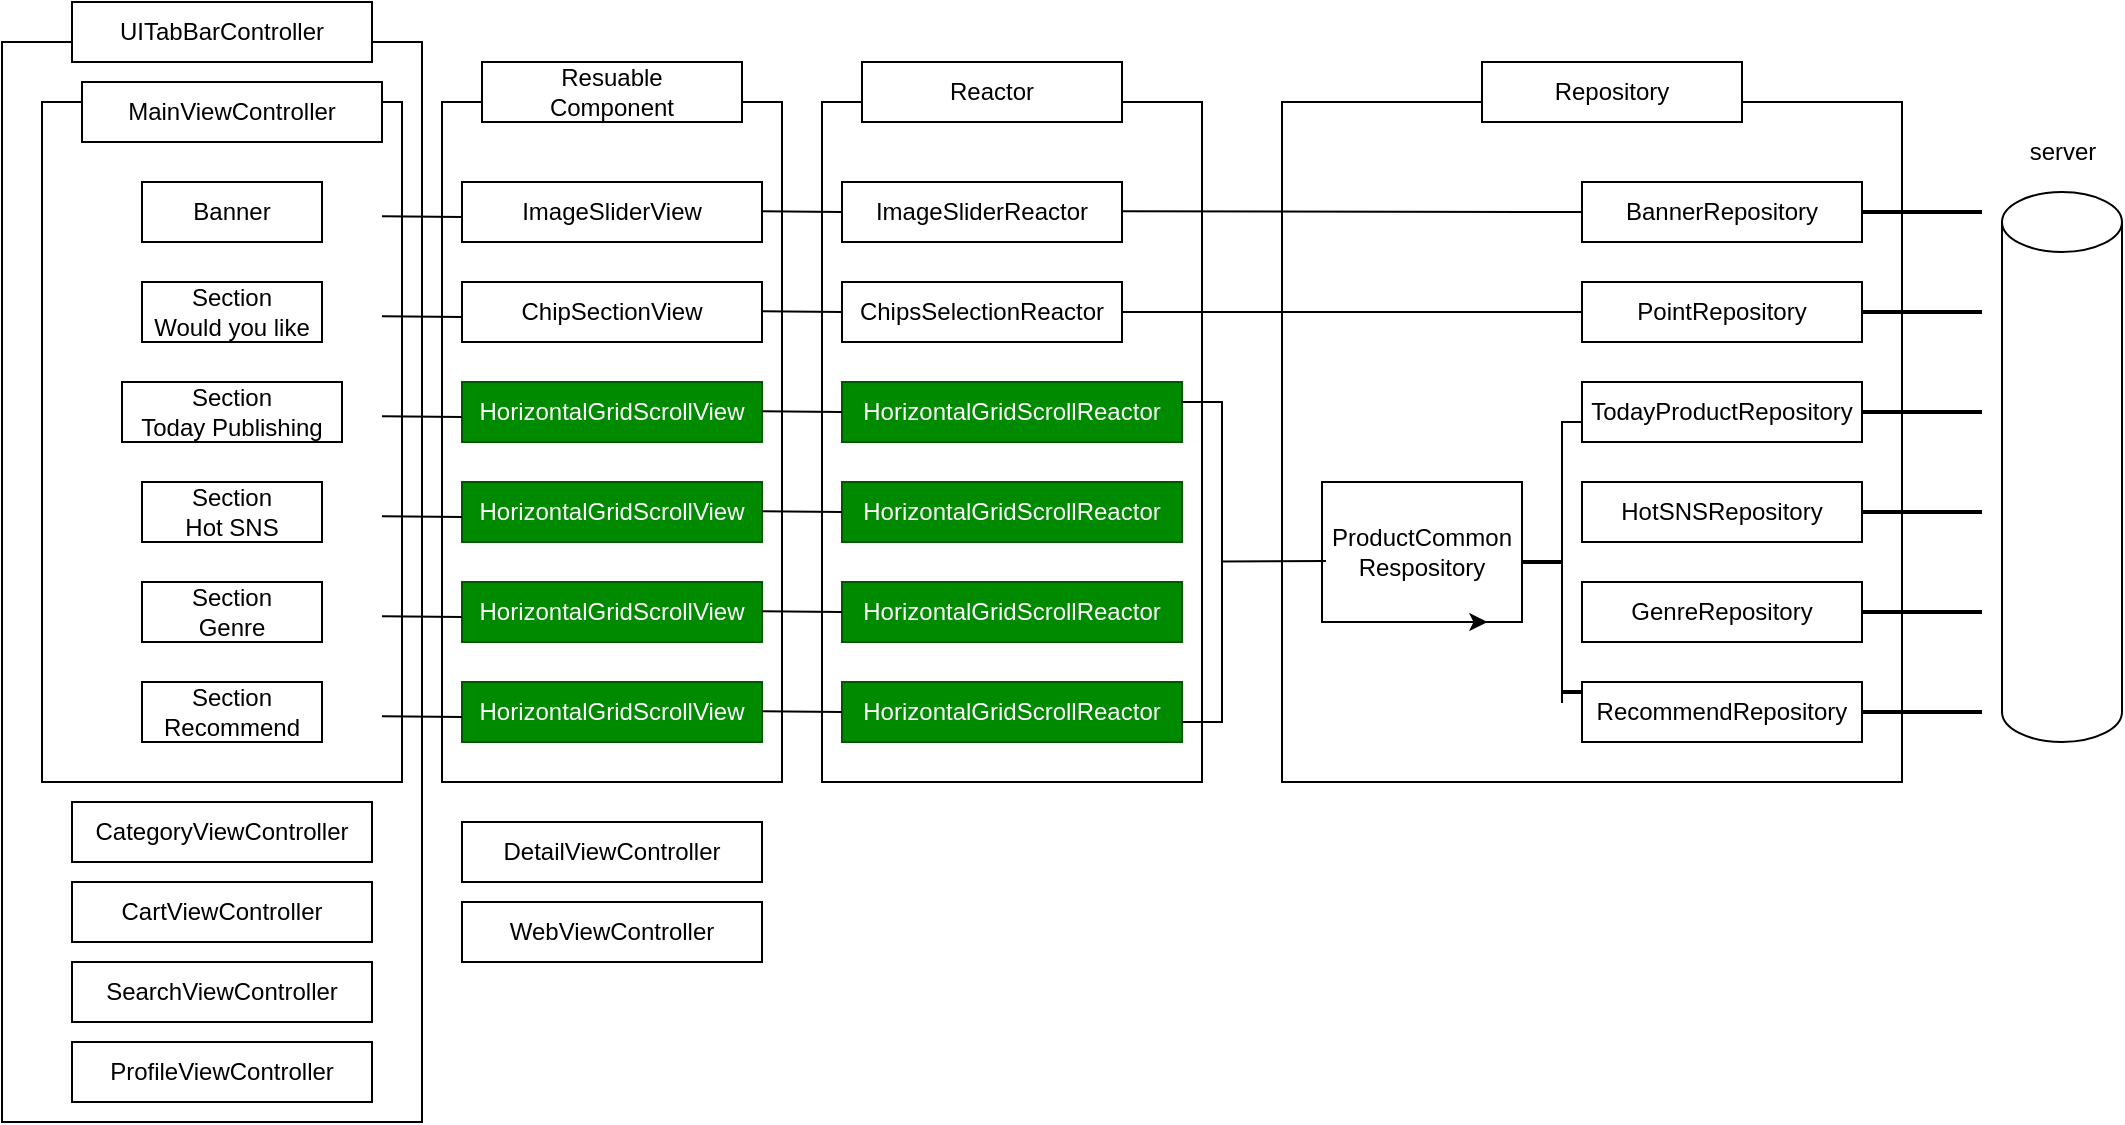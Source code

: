 <mxfile version="24.7.17">
  <diagram name="Page-1" id="H3pMinGVCzr7B0PxS-Pm">
    <mxGraphModel dx="640" dy="563" grid="1" gridSize="10" guides="1" tooltips="1" connect="1" arrows="1" fold="1" page="1" pageScale="1" pageWidth="850" pageHeight="1100" math="0" shadow="0">
      <root>
        <mxCell id="0" />
        <mxCell id="1" parent="0" />
        <mxCell id="9e2CFXTMy3aD5x_XGBw3-73" value="" style="rounded=0;whiteSpace=wrap;html=1;" vertex="1" parent="1">
          <mxGeometry y="30" width="210" height="540" as="geometry" />
        </mxCell>
        <mxCell id="9e2CFXTMy3aD5x_XGBw3-37" value="" style="rounded=0;whiteSpace=wrap;html=1;" vertex="1" parent="1">
          <mxGeometry x="640" y="60" width="310" height="340" as="geometry" />
        </mxCell>
        <mxCell id="9e2CFXTMy3aD5x_XGBw3-35" value="" style="rounded=0;whiteSpace=wrap;html=1;" vertex="1" parent="1">
          <mxGeometry x="410" y="60" width="190" height="340" as="geometry" />
        </mxCell>
        <mxCell id="9e2CFXTMy3aD5x_XGBw3-34" value="" style="rounded=0;whiteSpace=wrap;html=1;" vertex="1" parent="1">
          <mxGeometry x="220" y="60" width="170" height="340" as="geometry" />
        </mxCell>
        <mxCell id="9e2CFXTMy3aD5x_XGBw3-33" value="" style="rounded=0;whiteSpace=wrap;html=1;" vertex="1" parent="1">
          <mxGeometry x="20" y="60" width="180" height="340" as="geometry" />
        </mxCell>
        <mxCell id="9e2CFXTMy3aD5x_XGBw3-1" value="MainViewController" style="whiteSpace=wrap;html=1;" vertex="1" parent="1">
          <mxGeometry x="40" y="50" width="150" height="30" as="geometry" />
        </mxCell>
        <mxCell id="9e2CFXTMy3aD5x_XGBw3-2" value="ImageSliderView" style="whiteSpace=wrap;html=1;" vertex="1" parent="1">
          <mxGeometry x="230" y="100" width="150" height="30" as="geometry" />
        </mxCell>
        <mxCell id="9e2CFXTMy3aD5x_XGBw3-3" value="ChipSectionView" style="whiteSpace=wrap;html=1;" vertex="1" parent="1">
          <mxGeometry x="230" y="150" width="150" height="30" as="geometry" />
        </mxCell>
        <mxCell id="9e2CFXTMy3aD5x_XGBw3-4" value="HorizontalGridScrollView" style="whiteSpace=wrap;html=1;fillColor=#008a00;fontColor=#ffffff;strokeColor=#005700;" vertex="1" parent="1">
          <mxGeometry x="230" y="200" width="150" height="30" as="geometry" />
        </mxCell>
        <mxCell id="9e2CFXTMy3aD5x_XGBw3-5" value="ImageSliderReactor" style="whiteSpace=wrap;html=1;" vertex="1" parent="1">
          <mxGeometry x="420" y="100" width="140" height="30" as="geometry" />
        </mxCell>
        <mxCell id="9e2CFXTMy3aD5x_XGBw3-6" value="ChipsSelectionReactor" style="whiteSpace=wrap;html=1;" vertex="1" parent="1">
          <mxGeometry x="420" y="150" width="140" height="30" as="geometry" />
        </mxCell>
        <mxCell id="9e2CFXTMy3aD5x_XGBw3-7" value="HorizontalGridScrollReactor" style="whiteSpace=wrap;html=1;fillColor=#008a00;fontColor=#ffffff;strokeColor=#005700;" vertex="1" parent="1">
          <mxGeometry x="420" y="200" width="170" height="30" as="geometry" />
        </mxCell>
        <mxCell id="9e2CFXTMy3aD5x_XGBw3-8" value="BannerRepository" style="whiteSpace=wrap;html=1;" vertex="1" parent="1">
          <mxGeometry x="790" y="100" width="140" height="30" as="geometry" />
        </mxCell>
        <mxCell id="9e2CFXTMy3aD5x_XGBw3-9" value="PointRepository" style="whiteSpace=wrap;html=1;" vertex="1" parent="1">
          <mxGeometry x="790" y="150" width="140" height="30" as="geometry" />
        </mxCell>
        <mxCell id="9e2CFXTMy3aD5x_XGBw3-10" value="TodayProductRepository" style="whiteSpace=wrap;html=1;" vertex="1" parent="1">
          <mxGeometry x="790" y="200" width="140" height="30" as="geometry" />
        </mxCell>
        <mxCell id="9e2CFXTMy3aD5x_XGBw3-11" value="Banner" style="whiteSpace=wrap;html=1;" vertex="1" parent="1">
          <mxGeometry x="70" y="100" width="90" height="30" as="geometry" />
        </mxCell>
        <mxCell id="9e2CFXTMy3aD5x_XGBw3-13" value="&lt;div&gt;Section&lt;/div&gt;Would you like" style="whiteSpace=wrap;html=1;" vertex="1" parent="1">
          <mxGeometry x="70" y="150" width="90" height="30" as="geometry" />
        </mxCell>
        <mxCell id="9e2CFXTMy3aD5x_XGBw3-14" value="Section&lt;div&gt;Today Publishing&lt;/div&gt;" style="whiteSpace=wrap;html=1;" vertex="1" parent="1">
          <mxGeometry x="60" y="200" width="110" height="30" as="geometry" />
        </mxCell>
        <mxCell id="9e2CFXTMy3aD5x_XGBw3-15" value="Section&lt;div&gt;Hot SNS&lt;/div&gt;" style="whiteSpace=wrap;html=1;" vertex="1" parent="1">
          <mxGeometry x="70" y="250" width="90" height="30" as="geometry" />
        </mxCell>
        <mxCell id="9e2CFXTMy3aD5x_XGBw3-17" value="Section&lt;div&gt;Genre&lt;/div&gt;" style="whiteSpace=wrap;html=1;" vertex="1" parent="1">
          <mxGeometry x="70" y="300" width="90" height="30" as="geometry" />
        </mxCell>
        <mxCell id="9e2CFXTMy3aD5x_XGBw3-18" value="Section&lt;div&gt;Recommend&lt;br&gt;&lt;/div&gt;" style="whiteSpace=wrap;html=1;" vertex="1" parent="1">
          <mxGeometry x="70" y="350" width="90" height="30" as="geometry" />
        </mxCell>
        <mxCell id="9e2CFXTMy3aD5x_XGBw3-20" value="HorizontalGridScrollView" style="whiteSpace=wrap;html=1;fillColor=#008a00;fontColor=#ffffff;strokeColor=#005700;" vertex="1" parent="1">
          <mxGeometry x="230" y="250" width="150" height="30" as="geometry" />
        </mxCell>
        <mxCell id="9e2CFXTMy3aD5x_XGBw3-21" value="HorizontalGridScrollReactor" style="whiteSpace=wrap;html=1;fillColor=#008a00;fontColor=#ffffff;strokeColor=#005700;" vertex="1" parent="1">
          <mxGeometry x="420" y="250" width="170" height="30" as="geometry" />
        </mxCell>
        <mxCell id="9e2CFXTMy3aD5x_XGBw3-22" value="HotSNSRepository" style="whiteSpace=wrap;html=1;" vertex="1" parent="1">
          <mxGeometry x="790" y="250" width="140" height="30" as="geometry" />
        </mxCell>
        <mxCell id="9e2CFXTMy3aD5x_XGBw3-23" value="HorizontalGridScrollView" style="whiteSpace=wrap;html=1;fillColor=#008a00;fontColor=#ffffff;strokeColor=#005700;" vertex="1" parent="1">
          <mxGeometry x="230" y="300" width="150" height="30" as="geometry" />
        </mxCell>
        <mxCell id="9e2CFXTMy3aD5x_XGBw3-24" value="HorizontalGridScrollReactor" style="whiteSpace=wrap;html=1;fillColor=#008a00;fontColor=#ffffff;strokeColor=#005700;" vertex="1" parent="1">
          <mxGeometry x="420" y="300" width="170" height="30" as="geometry" />
        </mxCell>
        <mxCell id="9e2CFXTMy3aD5x_XGBw3-25" value="GenreRepository" style="whiteSpace=wrap;html=1;" vertex="1" parent="1">
          <mxGeometry x="790" y="300" width="140" height="30" as="geometry" />
        </mxCell>
        <mxCell id="9e2CFXTMy3aD5x_XGBw3-26" value="HorizontalGridScrollView" style="whiteSpace=wrap;html=1;fillColor=#008a00;fontColor=#ffffff;strokeColor=#005700;" vertex="1" parent="1">
          <mxGeometry x="230" y="350" width="150" height="30" as="geometry" />
        </mxCell>
        <mxCell id="9e2CFXTMy3aD5x_XGBw3-27" value="HorizontalGridScrollReactor" style="whiteSpace=wrap;html=1;fillColor=#008a00;fontColor=#ffffff;strokeColor=#005700;" vertex="1" parent="1">
          <mxGeometry x="420" y="350" width="170" height="30" as="geometry" />
        </mxCell>
        <mxCell id="9e2CFXTMy3aD5x_XGBw3-28" value="RecommendRepository" style="whiteSpace=wrap;html=1;" vertex="1" parent="1">
          <mxGeometry x="790" y="350" width="140" height="30" as="geometry" />
        </mxCell>
        <mxCell id="9e2CFXTMy3aD5x_XGBw3-32" value="ProductCommon&lt;div&gt;Respository&lt;/div&gt;" style="whiteSpace=wrap;html=1;" vertex="1" parent="1">
          <mxGeometry x="660" y="250" width="100" height="70" as="geometry" />
        </mxCell>
        <mxCell id="9e2CFXTMy3aD5x_XGBw3-36" style="edgeStyle=orthogonalEdgeStyle;rounded=0;orthogonalLoop=1;jettySize=auto;html=1;exitX=0.75;exitY=1;exitDx=0;exitDy=0;entryX=0.827;entryY=0.986;entryDx=0;entryDy=0;entryPerimeter=0;" edge="1" parent="1" source="9e2CFXTMy3aD5x_XGBw3-32" target="9e2CFXTMy3aD5x_XGBw3-32">
          <mxGeometry relative="1" as="geometry" />
        </mxCell>
        <mxCell id="9e2CFXTMy3aD5x_XGBw3-39" value="" style="shape=cylinder3;whiteSpace=wrap;html=1;boundedLbl=1;backgroundOutline=1;size=15;" vertex="1" parent="1">
          <mxGeometry x="1000" y="105" width="60" height="275" as="geometry" />
        </mxCell>
        <mxCell id="9e2CFXTMy3aD5x_XGBw3-40" value="server" style="text;html=1;align=center;verticalAlign=middle;resizable=0;points=[];autosize=1;strokeColor=none;fillColor=none;" vertex="1" parent="1">
          <mxGeometry x="1000" y="70" width="60" height="30" as="geometry" />
        </mxCell>
        <mxCell id="9e2CFXTMy3aD5x_XGBw3-41" value="" style="shape=partialRectangle;whiteSpace=wrap;html=1;bottom=0;right=0;fillColor=none;" vertex="1" parent="1">
          <mxGeometry x="780" y="220" width="10" height="140" as="geometry" />
        </mxCell>
        <mxCell id="9e2CFXTMy3aD5x_XGBw3-45" value="" style="line;strokeWidth=2;html=1;" vertex="1" parent="1">
          <mxGeometry x="780" y="350" width="10" height="10" as="geometry" />
        </mxCell>
        <mxCell id="9e2CFXTMy3aD5x_XGBw3-46" value="" style="line;strokeWidth=2;html=1;" vertex="1" parent="1">
          <mxGeometry x="760" y="285" width="20" height="10" as="geometry" />
        </mxCell>
        <mxCell id="9e2CFXTMy3aD5x_XGBw3-47" value="" style="shape=partialRectangle;whiteSpace=wrap;html=1;bottom=0;right=0;fillColor=none;rotation=90;" vertex="1" parent="1">
          <mxGeometry x="520" y="280" width="160" height="20" as="geometry" />
        </mxCell>
        <mxCell id="9e2CFXTMy3aD5x_XGBw3-48" value="" style="endArrow=none;html=1;rounded=0;" edge="1" parent="1">
          <mxGeometry width="50" height="50" relative="1" as="geometry">
            <mxPoint x="590" y="370" as="sourcePoint" />
            <mxPoint x="610" y="370" as="targetPoint" />
          </mxGeometry>
        </mxCell>
        <mxCell id="9e2CFXTMy3aD5x_XGBw3-49" value="" style="endArrow=none;html=1;rounded=0;entryX=0.02;entryY=0.564;entryDx=0;entryDy=0;entryPerimeter=0;" edge="1" parent="1" target="9e2CFXTMy3aD5x_XGBw3-32">
          <mxGeometry width="50" height="50" relative="1" as="geometry">
            <mxPoint x="610" y="289.75" as="sourcePoint" />
            <mxPoint x="640" y="289.75" as="targetPoint" />
          </mxGeometry>
        </mxCell>
        <mxCell id="9e2CFXTMy3aD5x_XGBw3-50" value="" style="endArrow=none;html=1;rounded=0;entryX=0;entryY=0.5;entryDx=0;entryDy=0;exitX=1;exitY=0.5;exitDx=0;exitDy=0;" edge="1" parent="1" source="9e2CFXTMy3aD5x_XGBw3-6" target="9e2CFXTMy3aD5x_XGBw3-9">
          <mxGeometry width="50" height="50" relative="1" as="geometry">
            <mxPoint x="574" y="165.12" as="sourcePoint" />
            <mxPoint x="626" y="164.37" as="targetPoint" />
          </mxGeometry>
        </mxCell>
        <mxCell id="9e2CFXTMy3aD5x_XGBw3-51" value="" style="endArrow=none;html=1;rounded=0;entryX=0;entryY=0.5;entryDx=0;entryDy=0;exitX=1;exitY=0.5;exitDx=0;exitDy=0;" edge="1" parent="1" target="9e2CFXTMy3aD5x_XGBw3-8">
          <mxGeometry width="50" height="50" relative="1" as="geometry">
            <mxPoint x="560" y="114.63" as="sourcePoint" />
            <mxPoint x="680" y="114.63" as="targetPoint" />
          </mxGeometry>
        </mxCell>
        <mxCell id="9e2CFXTMy3aD5x_XGBw3-52" value="" style="endArrow=none;html=1;rounded=0;exitX=1;exitY=0.5;exitDx=0;exitDy=0;" edge="1" parent="1">
          <mxGeometry width="50" height="50" relative="1" as="geometry">
            <mxPoint x="380" y="114.63" as="sourcePoint" />
            <mxPoint x="420" y="115" as="targetPoint" />
          </mxGeometry>
        </mxCell>
        <mxCell id="9e2CFXTMy3aD5x_XGBw3-53" value="" style="endArrow=none;html=1;rounded=0;exitX=1;exitY=0.5;exitDx=0;exitDy=0;" edge="1" parent="1">
          <mxGeometry width="50" height="50" relative="1" as="geometry">
            <mxPoint x="380" y="164.63" as="sourcePoint" />
            <mxPoint x="420" y="165" as="targetPoint" />
          </mxGeometry>
        </mxCell>
        <mxCell id="9e2CFXTMy3aD5x_XGBw3-54" value="" style="endArrow=none;html=1;rounded=0;exitX=1;exitY=0.5;exitDx=0;exitDy=0;" edge="1" parent="1">
          <mxGeometry width="50" height="50" relative="1" as="geometry">
            <mxPoint x="380" y="214.63" as="sourcePoint" />
            <mxPoint x="420" y="215" as="targetPoint" />
          </mxGeometry>
        </mxCell>
        <mxCell id="9e2CFXTMy3aD5x_XGBw3-55" value="" style="endArrow=none;html=1;rounded=0;exitX=1;exitY=0.5;exitDx=0;exitDy=0;" edge="1" parent="1">
          <mxGeometry width="50" height="50" relative="1" as="geometry">
            <mxPoint x="380" y="264.63" as="sourcePoint" />
            <mxPoint x="420" y="265" as="targetPoint" />
          </mxGeometry>
        </mxCell>
        <mxCell id="9e2CFXTMy3aD5x_XGBw3-56" value="" style="endArrow=none;html=1;rounded=0;exitX=1;exitY=0.5;exitDx=0;exitDy=0;" edge="1" parent="1">
          <mxGeometry width="50" height="50" relative="1" as="geometry">
            <mxPoint x="380" y="314.63" as="sourcePoint" />
            <mxPoint x="420" y="315" as="targetPoint" />
          </mxGeometry>
        </mxCell>
        <mxCell id="9e2CFXTMy3aD5x_XGBw3-57" value="" style="endArrow=none;html=1;rounded=0;exitX=1;exitY=0.5;exitDx=0;exitDy=0;" edge="1" parent="1">
          <mxGeometry width="50" height="50" relative="1" as="geometry">
            <mxPoint x="380" y="364.63" as="sourcePoint" />
            <mxPoint x="420" y="365" as="targetPoint" />
          </mxGeometry>
        </mxCell>
        <mxCell id="9e2CFXTMy3aD5x_XGBw3-58" value="" style="endArrow=none;html=1;rounded=0;exitX=1;exitY=0.5;exitDx=0;exitDy=0;" edge="1" parent="1">
          <mxGeometry width="50" height="50" relative="1" as="geometry">
            <mxPoint x="190" y="117.13" as="sourcePoint" />
            <mxPoint x="230" y="117.5" as="targetPoint" />
          </mxGeometry>
        </mxCell>
        <mxCell id="9e2CFXTMy3aD5x_XGBw3-59" value="" style="endArrow=none;html=1;rounded=0;exitX=1;exitY=0.5;exitDx=0;exitDy=0;" edge="1" parent="1">
          <mxGeometry width="50" height="50" relative="1" as="geometry">
            <mxPoint x="190" y="167.13" as="sourcePoint" />
            <mxPoint x="230" y="167.5" as="targetPoint" />
          </mxGeometry>
        </mxCell>
        <mxCell id="9e2CFXTMy3aD5x_XGBw3-60" value="" style="endArrow=none;html=1;rounded=0;exitX=1;exitY=0.5;exitDx=0;exitDy=0;" edge="1" parent="1">
          <mxGeometry width="50" height="50" relative="1" as="geometry">
            <mxPoint x="190" y="217.13" as="sourcePoint" />
            <mxPoint x="230" y="217.5" as="targetPoint" />
          </mxGeometry>
        </mxCell>
        <mxCell id="9e2CFXTMy3aD5x_XGBw3-61" value="" style="endArrow=none;html=1;rounded=0;exitX=1;exitY=0.5;exitDx=0;exitDy=0;" edge="1" parent="1">
          <mxGeometry width="50" height="50" relative="1" as="geometry">
            <mxPoint x="190" y="267.13" as="sourcePoint" />
            <mxPoint x="230" y="267.5" as="targetPoint" />
          </mxGeometry>
        </mxCell>
        <mxCell id="9e2CFXTMy3aD5x_XGBw3-62" value="" style="endArrow=none;html=1;rounded=0;exitX=1;exitY=0.5;exitDx=0;exitDy=0;" edge="1" parent="1">
          <mxGeometry width="50" height="50" relative="1" as="geometry">
            <mxPoint x="190" y="317.13" as="sourcePoint" />
            <mxPoint x="230" y="317.5" as="targetPoint" />
          </mxGeometry>
        </mxCell>
        <mxCell id="9e2CFXTMy3aD5x_XGBw3-63" value="" style="endArrow=none;html=1;rounded=0;exitX=1;exitY=0.5;exitDx=0;exitDy=0;" edge="1" parent="1">
          <mxGeometry width="50" height="50" relative="1" as="geometry">
            <mxPoint x="190" y="367.13" as="sourcePoint" />
            <mxPoint x="230" y="367.5" as="targetPoint" />
          </mxGeometry>
        </mxCell>
        <mxCell id="9e2CFXTMy3aD5x_XGBw3-64" value="&lt;div&gt;Resuable&lt;/div&gt;Component" style="whiteSpace=wrap;html=1;" vertex="1" parent="1">
          <mxGeometry x="240" y="40" width="130" height="30" as="geometry" />
        </mxCell>
        <mxCell id="9e2CFXTMy3aD5x_XGBw3-65" value="Reactor" style="whiteSpace=wrap;html=1;" vertex="1" parent="1">
          <mxGeometry x="430" y="40" width="130" height="30" as="geometry" />
        </mxCell>
        <mxCell id="9e2CFXTMy3aD5x_XGBw3-66" value="Repository" style="whiteSpace=wrap;html=1;" vertex="1" parent="1">
          <mxGeometry x="740" y="40" width="130" height="30" as="geometry" />
        </mxCell>
        <mxCell id="9e2CFXTMy3aD5x_XGBw3-67" value="" style="line;strokeWidth=2;html=1;" vertex="1" parent="1">
          <mxGeometry x="930" y="110" width="60" height="10" as="geometry" />
        </mxCell>
        <mxCell id="9e2CFXTMy3aD5x_XGBw3-68" value="" style="line;strokeWidth=2;html=1;" vertex="1" parent="1">
          <mxGeometry x="930" y="160" width="60" height="10" as="geometry" />
        </mxCell>
        <mxCell id="9e2CFXTMy3aD5x_XGBw3-69" value="" style="line;strokeWidth=2;html=1;" vertex="1" parent="1">
          <mxGeometry x="930" y="210" width="60" height="10" as="geometry" />
        </mxCell>
        <mxCell id="9e2CFXTMy3aD5x_XGBw3-70" value="" style="line;strokeWidth=2;html=1;" vertex="1" parent="1">
          <mxGeometry x="930" y="260" width="60" height="10" as="geometry" />
        </mxCell>
        <mxCell id="9e2CFXTMy3aD5x_XGBw3-71" value="" style="line;strokeWidth=2;html=1;" vertex="1" parent="1">
          <mxGeometry x="930" y="310" width="60" height="10" as="geometry" />
        </mxCell>
        <mxCell id="9e2CFXTMy3aD5x_XGBw3-72" value="" style="line;strokeWidth=2;html=1;" vertex="1" parent="1">
          <mxGeometry x="930" y="360" width="60" height="10" as="geometry" />
        </mxCell>
        <mxCell id="9e2CFXTMy3aD5x_XGBw3-74" value="UITabBarController" style="whiteSpace=wrap;html=1;" vertex="1" parent="1">
          <mxGeometry x="35" y="10" width="150" height="30" as="geometry" />
        </mxCell>
        <mxCell id="9e2CFXTMy3aD5x_XGBw3-75" value="CategoryViewController" style="whiteSpace=wrap;html=1;" vertex="1" parent="1">
          <mxGeometry x="35" y="410" width="150" height="30" as="geometry" />
        </mxCell>
        <mxCell id="9e2CFXTMy3aD5x_XGBw3-76" value="CartViewController" style="whiteSpace=wrap;html=1;" vertex="1" parent="1">
          <mxGeometry x="35" y="450" width="150" height="30" as="geometry" />
        </mxCell>
        <mxCell id="9e2CFXTMy3aD5x_XGBw3-77" value="SearchViewController" style="whiteSpace=wrap;html=1;" vertex="1" parent="1">
          <mxGeometry x="35" y="490" width="150" height="30" as="geometry" />
        </mxCell>
        <mxCell id="9e2CFXTMy3aD5x_XGBw3-78" value="ProfileViewController" style="whiteSpace=wrap;html=1;" vertex="1" parent="1">
          <mxGeometry x="35" y="530" width="150" height="30" as="geometry" />
        </mxCell>
        <mxCell id="9e2CFXTMy3aD5x_XGBw3-79" value="DetailViewController" style="whiteSpace=wrap;html=1;" vertex="1" parent="1">
          <mxGeometry x="230" y="420" width="150" height="30" as="geometry" />
        </mxCell>
        <mxCell id="9e2CFXTMy3aD5x_XGBw3-80" value="WebViewController" style="whiteSpace=wrap;html=1;" vertex="1" parent="1">
          <mxGeometry x="230" y="460" width="150" height="30" as="geometry" />
        </mxCell>
      </root>
    </mxGraphModel>
  </diagram>
</mxfile>
